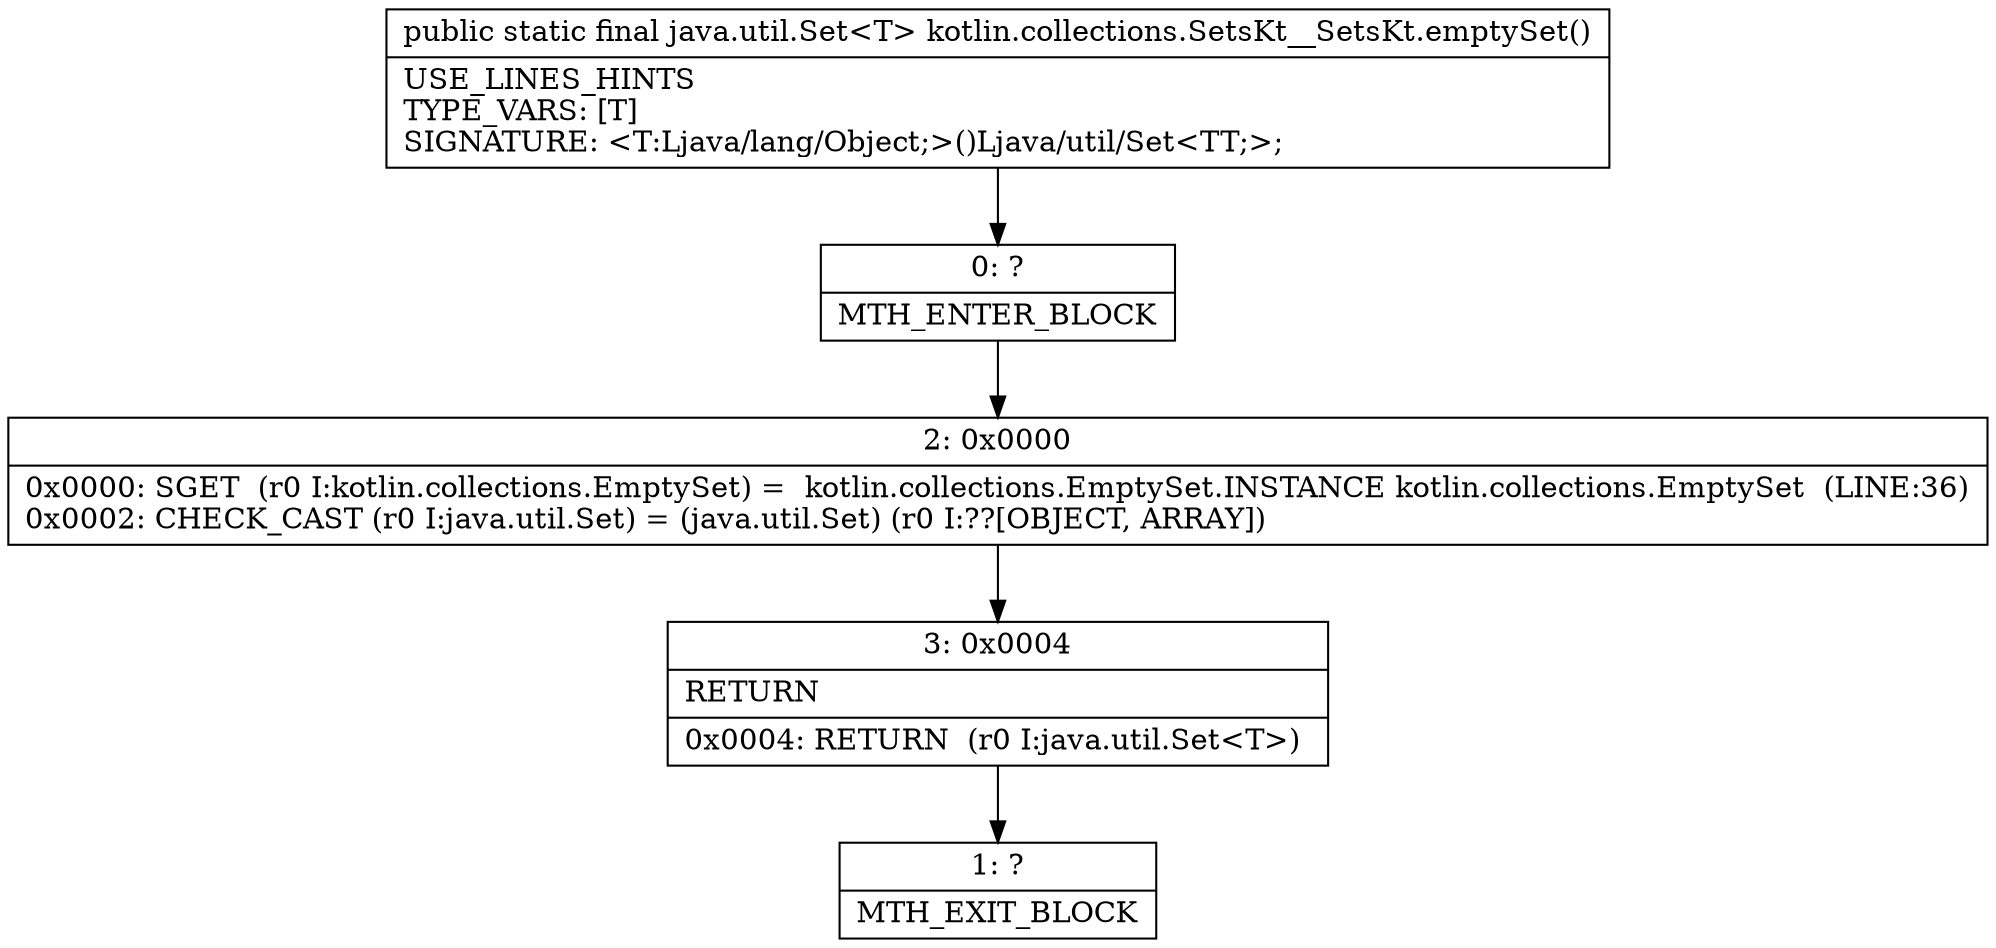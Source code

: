 digraph "CFG forkotlin.collections.SetsKt__SetsKt.emptySet()Ljava\/util\/Set;" {
Node_0 [shape=record,label="{0\:\ ?|MTH_ENTER_BLOCK\l}"];
Node_2 [shape=record,label="{2\:\ 0x0000|0x0000: SGET  (r0 I:kotlin.collections.EmptySet) =  kotlin.collections.EmptySet.INSTANCE kotlin.collections.EmptySet  (LINE:36)\l0x0002: CHECK_CAST (r0 I:java.util.Set) = (java.util.Set) (r0 I:??[OBJECT, ARRAY]) \l}"];
Node_3 [shape=record,label="{3\:\ 0x0004|RETURN\l|0x0004: RETURN  (r0 I:java.util.Set\<T\>) \l}"];
Node_1 [shape=record,label="{1\:\ ?|MTH_EXIT_BLOCK\l}"];
MethodNode[shape=record,label="{public static final java.util.Set\<T\> kotlin.collections.SetsKt__SetsKt.emptySet()  | USE_LINES_HINTS\lTYPE_VARS: [T]\lSIGNATURE: \<T:Ljava\/lang\/Object;\>()Ljava\/util\/Set\<TT;\>;\l}"];
MethodNode -> Node_0;Node_0 -> Node_2;
Node_2 -> Node_3;
Node_3 -> Node_1;
}

